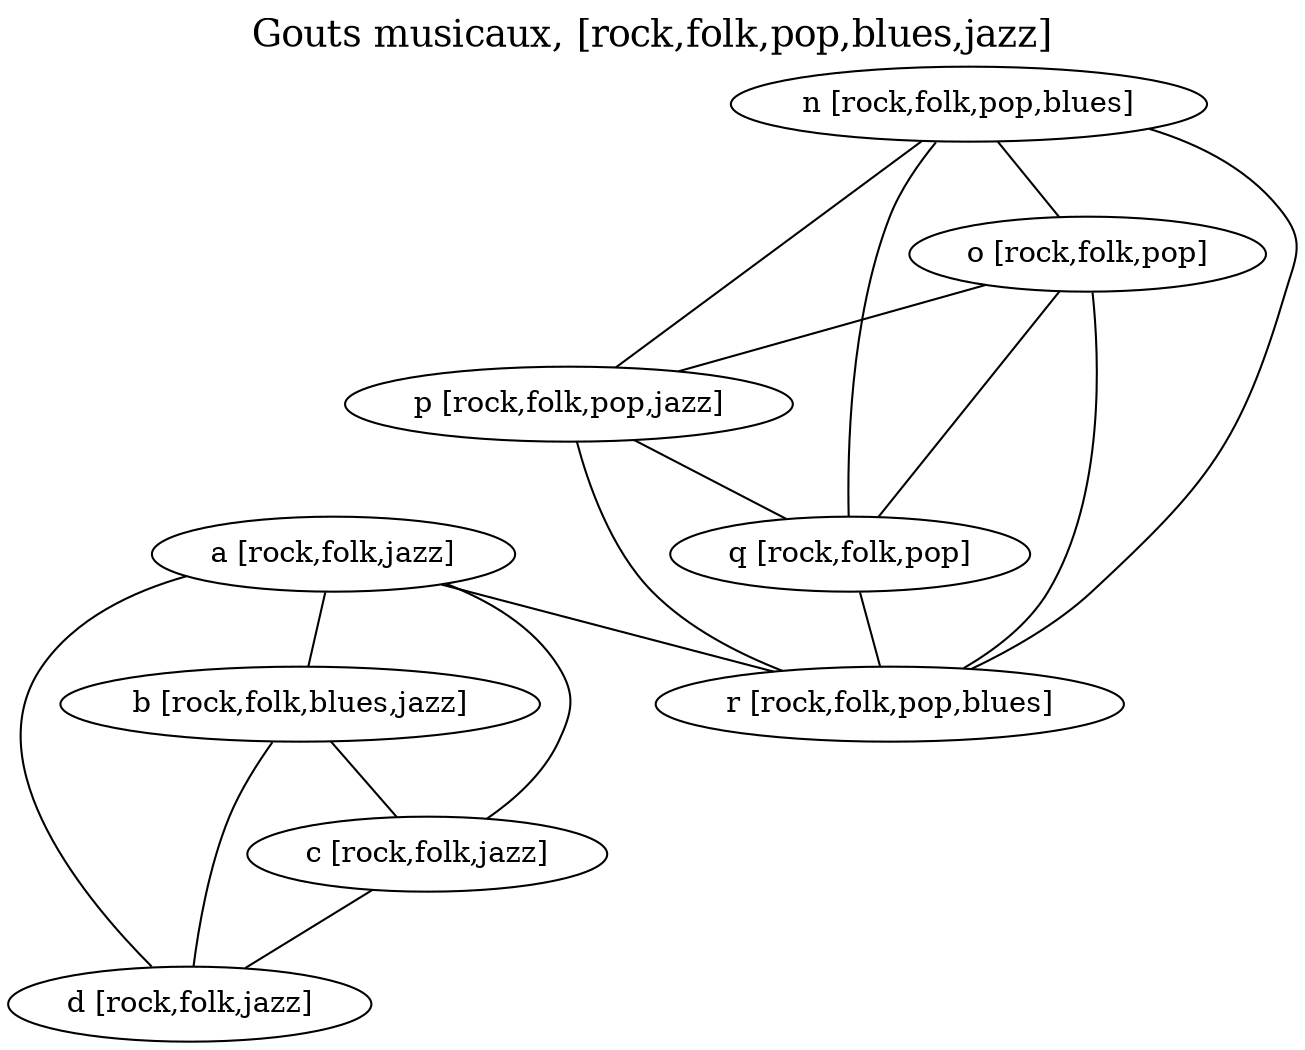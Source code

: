 Graph {
	labelloc=top;
	fontsize=18;
	label="Gouts musicaux, [rock,folk,pop,blues,jazz]";
	a [label="a [rock,folk,jazz]"];
	b [label="b [rock,folk,blues,jazz]"];
	c [label="c [rock,folk,jazz]"];
	d [label="d [rock,folk,jazz]"];
	n [label="n [rock,folk,pop,blues]"];
	o [label="o [rock,folk,pop]"];
	p [label="p [rock,folk,pop,jazz]"];
	q [label="q [rock,folk,pop]"];
	r [label="r [rock,folk,pop,blues]"];
	a -- b;
	a -- c;
	a -- d;
	a -- r;
	b -- c;
	b -- d;
	c -- d;
	n -- o;
	n -- p;
	n -- q;
	n -- r;
	o -- p;
	o -- q;
	o -- r;
	p -- q;
	p -- r;
	q -- r;
}